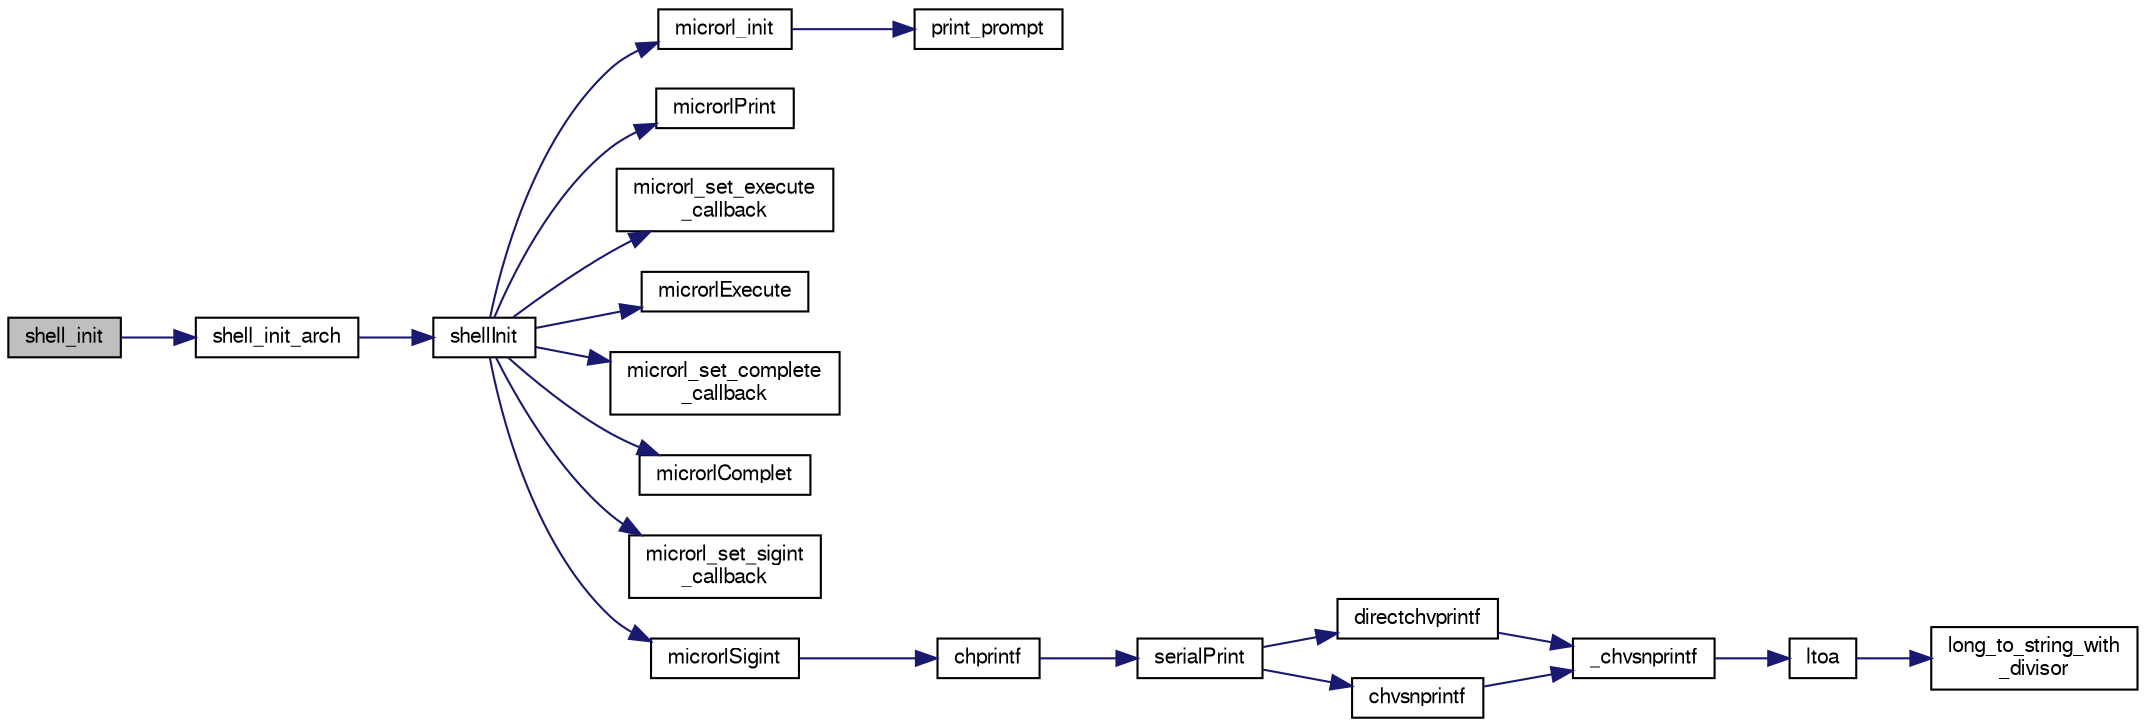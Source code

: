 digraph "shell_init"
{
  edge [fontname="FreeSans",fontsize="10",labelfontname="FreeSans",labelfontsize="10"];
  node [fontname="FreeSans",fontsize="10",shape=record];
  rankdir="LR";
  Node1 [label="shell_init",height=0.2,width=0.4,color="black", fillcolor="grey75", style="filled", fontcolor="black"];
  Node1 -> Node2 [color="midnightblue",fontsize="10",style="solid",fontname="FreeSans"];
  Node2 [label="shell_init_arch",height=0.2,width=0.4,color="black", fillcolor="white", style="filled",URL="$shell__arch_8c.html#a0d71d20b7713f8ddabd21f854e7ebbc4",tooltip="Arch init. "];
  Node2 -> Node3 [color="midnightblue",fontsize="10",style="solid",fontname="FreeSans"];
  Node3 [label="shellInit",height=0.2,width=0.4,color="black", fillcolor="white", style="filled",URL="$group__SHELL.html#ga0b1dba28bb03cb29749f32a595d5ec57",tooltip="Shell manager initialization. "];
  Node3 -> Node4 [color="midnightblue",fontsize="10",style="solid",fontname="FreeSans"];
  Node4 [label="microrl_init",height=0.2,width=0.4,color="black", fillcolor="white", style="filled",URL="$microrl_8c.html#a3aa5a6f9eb429bc73c3a0e3c05beee5b"];
  Node4 -> Node5 [color="midnightblue",fontsize="10",style="solid",fontname="FreeSans"];
  Node5 [label="print_prompt",height=0.2,width=0.4,color="black", fillcolor="white", style="filled",URL="$microrl_8c.html#a4caa54d528c671f06054783ef79839c6"];
  Node3 -> Node6 [color="midnightblue",fontsize="10",style="solid",fontname="FreeSans"];
  Node6 [label="microrlPrint",height=0.2,width=0.4,color="black", fillcolor="white", style="filled",URL="$group__SHELL.html#gac1f3a819bd0d232c71c183df22bf164e"];
  Node3 -> Node7 [color="midnightblue",fontsize="10",style="solid",fontname="FreeSans"];
  Node7 [label="microrl_set_execute\l_callback",height=0.2,width=0.4,color="black", fillcolor="white", style="filled",URL="$microrl_8c.html#afcf7a64ba9d06d6881fbe141129826a5"];
  Node3 -> Node8 [color="midnightblue",fontsize="10",style="solid",fontname="FreeSans"];
  Node8 [label="microrlExecute",height=0.2,width=0.4,color="black", fillcolor="white", style="filled",URL="$group__SHELL.html#ga34639e5facd53515fed51d79ba9cff07"];
  Node3 -> Node9 [color="midnightblue",fontsize="10",style="solid",fontname="FreeSans"];
  Node9 [label="microrl_set_complete\l_callback",height=0.2,width=0.4,color="black", fillcolor="white", style="filled",URL="$microrl_8c.html#a370bed2335a260e3a3ea83f7bd658140"];
  Node3 -> Node10 [color="midnightblue",fontsize="10",style="solid",fontname="FreeSans"];
  Node10 [label="microrlComplet",height=0.2,width=0.4,color="black", fillcolor="white", style="filled",URL="$group__SHELL.html#ga41c83eee1aeefb305c153417ee22d7fc"];
  Node3 -> Node11 [color="midnightblue",fontsize="10",style="solid",fontname="FreeSans"];
  Node11 [label="microrl_set_sigint\l_callback",height=0.2,width=0.4,color="black", fillcolor="white", style="filled",URL="$microrl_8c.html#ae876b667ebc64a55993328145a3c2763"];
  Node3 -> Node12 [color="midnightblue",fontsize="10",style="solid",fontname="FreeSans"];
  Node12 [label="microrlSigint",height=0.2,width=0.4,color="black", fillcolor="white", style="filled",URL="$group__SHELL.html#ga4d14287da53057dd53faca137d0b91c5"];
  Node12 -> Node13 [color="midnightblue",fontsize="10",style="solid",fontname="FreeSans"];
  Node13 [label="chprintf",height=0.2,width=0.4,color="black", fillcolor="white", style="filled",URL="$group__chprintf.html#gac84c97ff3243a8aa49289a3abc53f010"];
  Node13 -> Node14 [color="midnightblue",fontsize="10",style="solid",fontname="FreeSans"];
  Node14 [label="serialPrint",height=0.2,width=0.4,color="black", fillcolor="white", style="filled",URL="$group__chprintf.html#gad8b1843bc1a848126a7633f4aa1add5c"];
  Node14 -> Node15 [color="midnightblue",fontsize="10",style="solid",fontname="FreeSans"];
  Node15 [label="directchvprintf",height=0.2,width=0.4,color="black", fillcolor="white", style="filled",URL="$group__chprintf.html#ga6ab3aab7068a955278da45c63b02bc4d"];
  Node15 -> Node16 [color="midnightblue",fontsize="10",style="solid",fontname="FreeSans"];
  Node16 [label="_chvsnprintf",height=0.2,width=0.4,color="black", fillcolor="white", style="filled",URL="$group__chprintf.html#gaa4e64308af46238224f455c00a4fcf26",tooltip="System formatted output function. "];
  Node16 -> Node17 [color="midnightblue",fontsize="10",style="solid",fontname="FreeSans"];
  Node17 [label="ltoa",height=0.2,width=0.4,color="black", fillcolor="white", style="filled",URL="$group__chprintf.html#gac5d948ddbb98eeaf4c395f12d1673e2e"];
  Node17 -> Node18 [color="midnightblue",fontsize="10",style="solid",fontname="FreeSans"];
  Node18 [label="long_to_string_with\l_divisor",height=0.2,width=0.4,color="black", fillcolor="white", style="filled",URL="$group__chprintf.html#ga083a2bdcd3b67b7be94900e8affc57b8"];
  Node14 -> Node19 [color="midnightblue",fontsize="10",style="solid",fontname="FreeSans"];
  Node19 [label="chvsnprintf",height=0.2,width=0.4,color="black", fillcolor="white", style="filled",URL="$group__chprintf.html#ga561a2515db27520c8a995f2f2213aed4"];
  Node19 -> Node16 [color="midnightblue",fontsize="10",style="solid",fontname="FreeSans"];
}
